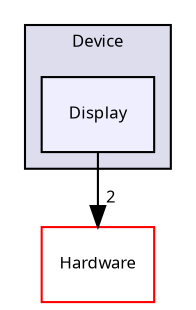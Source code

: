 digraph "Src/Com/Device/Display" {
  compound=true
  node [ fontsize="8", fontname="Sans"];
  edge [ labelfontsize="8", labelfontname="Sans"];
  subgraph clusterdir_2a558d16df89988b4c6c11cfefbb84e6 {
    graph [ bgcolor="#ddddee", pencolor="black", label="Device" fontname="Sans", fontsize="8", URL="dir_2a558d16df89988b4c6c11cfefbb84e6.html"]
  dir_973f02980686d013c81807bf8310c302 [shape=box, label="Display", style="filled", fillcolor="#eeeeff", pencolor="black", URL="dir_973f02980686d013c81807bf8310c302.html"];
  }
  dir_29f4e3bfd8240ce7bca12dff6b06edb8 [shape=box label="Hardware" fillcolor="white" style="filled" color="red" URL="dir_29f4e3bfd8240ce7bca12dff6b06edb8.html"];
  dir_973f02980686d013c81807bf8310c302->dir_29f4e3bfd8240ce7bca12dff6b06edb8 [headlabel="2", labeldistance=1.5 headhref="dir_000006_000009.html"];
}
